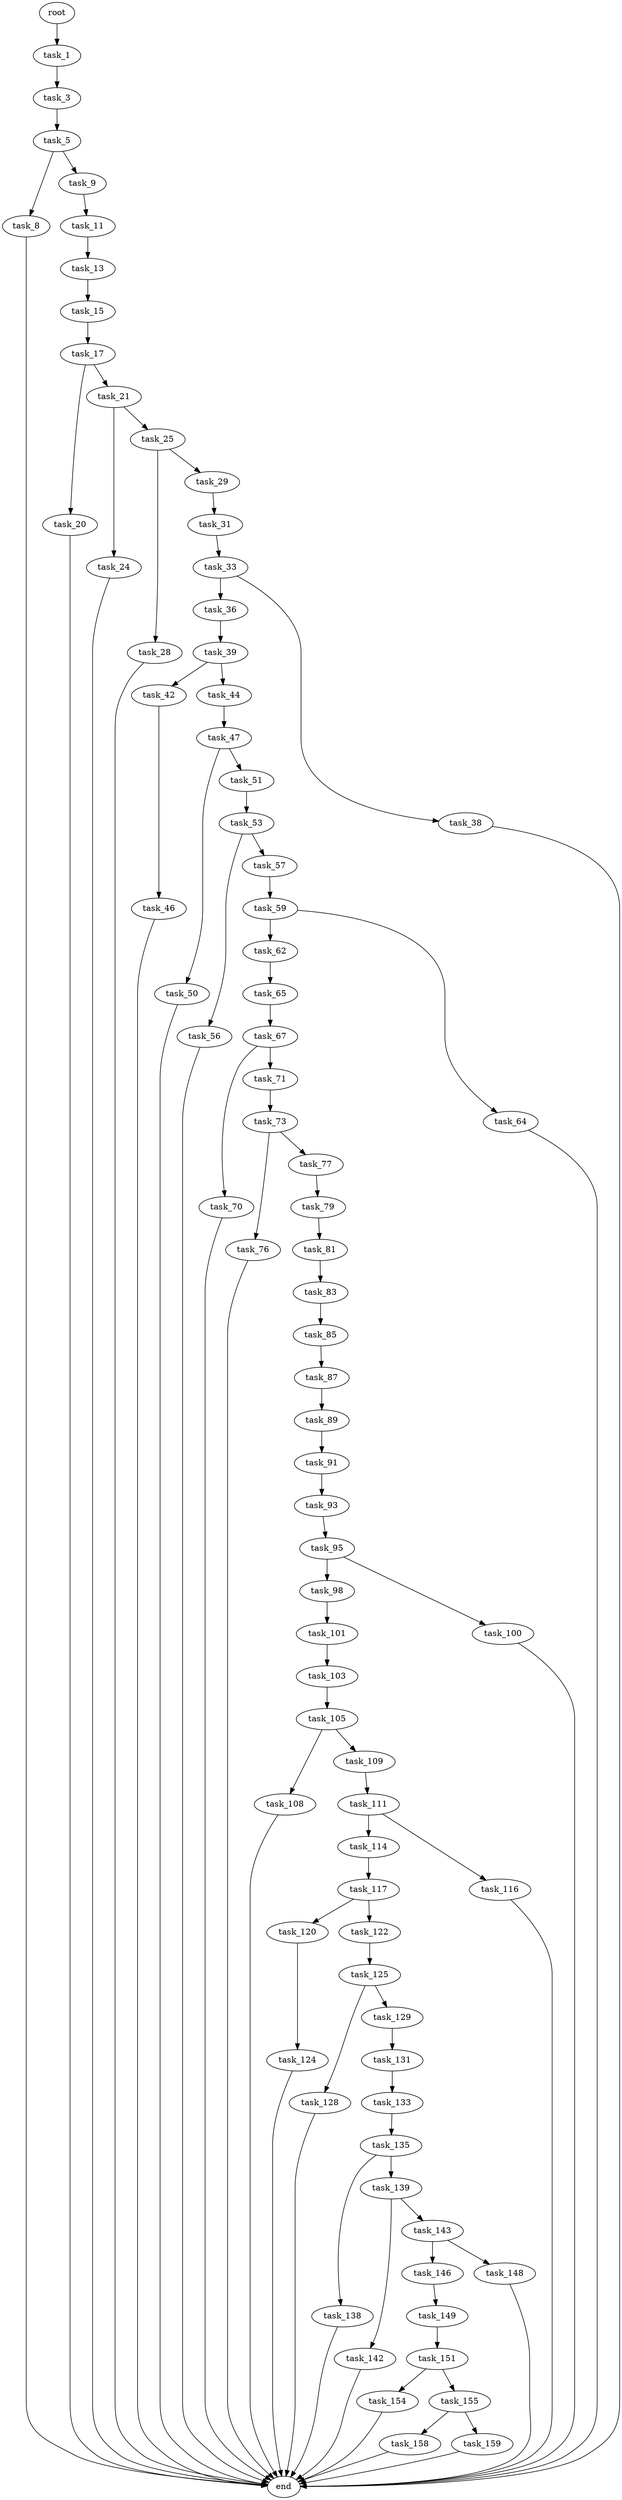 digraph G {
  root [size="0.000000"];
  task_1 [size="68719476736.000000"];
  task_3 [size="368293445632.000000"];
  task_5 [size="8589934592.000000"];
  task_8 [size="231928233984.000000"];
  task_9 [size="4484324148.000000"];
  end [size="0.000000"];
  task_11 [size="368293445632.000000"];
  task_13 [size="231928233984.000000"];
  task_15 [size="414687752307.000000"];
  task_17 [size="368293445632.000000"];
  task_20 [size="549755813888.000000"];
  task_21 [size="28991029248.000000"];
  task_24 [size="134217728000.000000"];
  task_25 [size="231928233984.000000"];
  task_28 [size="277547433582.000000"];
  task_29 [size="197126190325.000000"];
  task_31 [size="376290805540.000000"];
  task_33 [size="782757789696.000000"];
  task_36 [size="15418424508.000000"];
  task_38 [size="5474128416.000000"];
  task_39 [size="25970827209.000000"];
  task_42 [size="231928233984.000000"];
  task_44 [size="8589934592.000000"];
  task_46 [size="549755813888.000000"];
  task_47 [size="782757789696.000000"];
  task_50 [size="932565189101.000000"];
  task_51 [size="231928233984.000000"];
  task_53 [size="91819032027.000000"];
  task_56 [size="7941832588.000000"];
  task_57 [size="164934406500.000000"];
  task_59 [size="142672392600.000000"];
  task_62 [size="125241994188.000000"];
  task_64 [size="28991029248.000000"];
  task_65 [size="28991029248.000000"];
  task_67 [size="22369261670.000000"];
  task_70 [size="68719476736.000000"];
  task_71 [size="28991029248.000000"];
  task_73 [size="68719476736.000000"];
  task_76 [size="68719476736.000000"];
  task_77 [size="3511674976.000000"];
  task_79 [size="34306393216.000000"];
  task_81 [size="1073741824000.000000"];
  task_83 [size="6219810668.000000"];
  task_85 [size="139562015329.000000"];
  task_87 [size="231928233984.000000"];
  task_89 [size="3999501108.000000"];
  task_91 [size="782757789696.000000"];
  task_93 [size="19450600034.000000"];
  task_95 [size="8589934592.000000"];
  task_98 [size="8589934592.000000"];
  task_100 [size="4259025944.000000"];
  task_101 [size="1295378055111.000000"];
  task_103 [size="542604893480.000000"];
  task_105 [size="728189720.000000"];
  task_108 [size="16549136580.000000"];
  task_109 [size="263476663736.000000"];
  task_111 [size="4562656805.000000"];
  task_114 [size="8589934592.000000"];
  task_116 [size="7872724077.000000"];
  task_117 [size="46552696953.000000"];
  task_120 [size="4513101902.000000"];
  task_122 [size="272163933.000000"];
  task_124 [size="30577327162.000000"];
  task_125 [size="368293445632.000000"];
  task_128 [size="105399575447.000000"];
  task_129 [size="115733895588.000000"];
  task_131 [size="1073741824000.000000"];
  task_133 [size="262781269689.000000"];
  task_135 [size="1478613798.000000"];
  task_138 [size="98539768233.000000"];
  task_139 [size="8589934592.000000"];
  task_142 [size="68719476736.000000"];
  task_143 [size="231928233984.000000"];
  task_146 [size="210827339048.000000"];
  task_148 [size="51117561016.000000"];
  task_149 [size="8589934592.000000"];
  task_151 [size="34252046526.000000"];
  task_154 [size="14070365618.000000"];
  task_155 [size="782757789696.000000"];
  task_158 [size="13194449709.000000"];
  task_159 [size="3294741062.000000"];

  root -> task_1 [size="1.000000"];
  task_1 -> task_3 [size="134217728.000000"];
  task_3 -> task_5 [size="411041792.000000"];
  task_5 -> task_8 [size="33554432.000000"];
  task_5 -> task_9 [size="33554432.000000"];
  task_8 -> end [size="1.000000"];
  task_9 -> task_11 [size="209715200.000000"];
  task_11 -> task_13 [size="411041792.000000"];
  task_13 -> task_15 [size="301989888.000000"];
  task_15 -> task_17 [size="301989888.000000"];
  task_17 -> task_20 [size="411041792.000000"];
  task_17 -> task_21 [size="411041792.000000"];
  task_20 -> end [size="1.000000"];
  task_21 -> task_24 [size="75497472.000000"];
  task_21 -> task_25 [size="75497472.000000"];
  task_24 -> end [size="1.000000"];
  task_25 -> task_28 [size="301989888.000000"];
  task_25 -> task_29 [size="301989888.000000"];
  task_28 -> end [size="1.000000"];
  task_29 -> task_31 [size="411041792.000000"];
  task_31 -> task_33 [size="536870912.000000"];
  task_33 -> task_36 [size="679477248.000000"];
  task_33 -> task_38 [size="679477248.000000"];
  task_36 -> task_39 [size="33554432.000000"];
  task_38 -> end [size="1.000000"];
  task_39 -> task_42 [size="838860800.000000"];
  task_39 -> task_44 [size="838860800.000000"];
  task_42 -> task_46 [size="301989888.000000"];
  task_44 -> task_47 [size="33554432.000000"];
  task_46 -> end [size="1.000000"];
  task_47 -> task_50 [size="679477248.000000"];
  task_47 -> task_51 [size="679477248.000000"];
  task_50 -> end [size="1.000000"];
  task_51 -> task_53 [size="301989888.000000"];
  task_53 -> task_56 [size="75497472.000000"];
  task_53 -> task_57 [size="75497472.000000"];
  task_56 -> end [size="1.000000"];
  task_57 -> task_59 [size="134217728.000000"];
  task_59 -> task_62 [size="134217728.000000"];
  task_59 -> task_64 [size="134217728.000000"];
  task_62 -> task_65 [size="134217728.000000"];
  task_64 -> end [size="1.000000"];
  task_65 -> task_67 [size="75497472.000000"];
  task_67 -> task_70 [size="33554432.000000"];
  task_67 -> task_71 [size="33554432.000000"];
  task_70 -> end [size="1.000000"];
  task_71 -> task_73 [size="75497472.000000"];
  task_73 -> task_76 [size="134217728.000000"];
  task_73 -> task_77 [size="134217728.000000"];
  task_76 -> end [size="1.000000"];
  task_77 -> task_79 [size="134217728.000000"];
  task_79 -> task_81 [size="838860800.000000"];
  task_81 -> task_83 [size="838860800.000000"];
  task_83 -> task_85 [size="134217728.000000"];
  task_85 -> task_87 [size="209715200.000000"];
  task_87 -> task_89 [size="301989888.000000"];
  task_89 -> task_91 [size="134217728.000000"];
  task_91 -> task_93 [size="679477248.000000"];
  task_93 -> task_95 [size="411041792.000000"];
  task_95 -> task_98 [size="33554432.000000"];
  task_95 -> task_100 [size="33554432.000000"];
  task_98 -> task_101 [size="33554432.000000"];
  task_100 -> end [size="1.000000"];
  task_101 -> task_103 [size="838860800.000000"];
  task_103 -> task_105 [size="536870912.000000"];
  task_105 -> task_108 [size="33554432.000000"];
  task_105 -> task_109 [size="33554432.000000"];
  task_108 -> end [size="1.000000"];
  task_109 -> task_111 [size="536870912.000000"];
  task_111 -> task_114 [size="209715200.000000"];
  task_111 -> task_116 [size="209715200.000000"];
  task_114 -> task_117 [size="33554432.000000"];
  task_116 -> end [size="1.000000"];
  task_117 -> task_120 [size="838860800.000000"];
  task_117 -> task_122 [size="838860800.000000"];
  task_120 -> task_124 [size="134217728.000000"];
  task_122 -> task_125 [size="33554432.000000"];
  task_124 -> end [size="1.000000"];
  task_125 -> task_128 [size="411041792.000000"];
  task_125 -> task_129 [size="411041792.000000"];
  task_128 -> end [size="1.000000"];
  task_129 -> task_131 [size="134217728.000000"];
  task_131 -> task_133 [size="838860800.000000"];
  task_133 -> task_135 [size="209715200.000000"];
  task_135 -> task_138 [size="75497472.000000"];
  task_135 -> task_139 [size="75497472.000000"];
  task_138 -> end [size="1.000000"];
  task_139 -> task_142 [size="33554432.000000"];
  task_139 -> task_143 [size="33554432.000000"];
  task_142 -> end [size="1.000000"];
  task_143 -> task_146 [size="301989888.000000"];
  task_143 -> task_148 [size="301989888.000000"];
  task_146 -> task_149 [size="209715200.000000"];
  task_148 -> end [size="1.000000"];
  task_149 -> task_151 [size="33554432.000000"];
  task_151 -> task_154 [size="33554432.000000"];
  task_151 -> task_155 [size="33554432.000000"];
  task_154 -> end [size="1.000000"];
  task_155 -> task_158 [size="679477248.000000"];
  task_155 -> task_159 [size="679477248.000000"];
  task_158 -> end [size="1.000000"];
  task_159 -> end [size="1.000000"];
}
